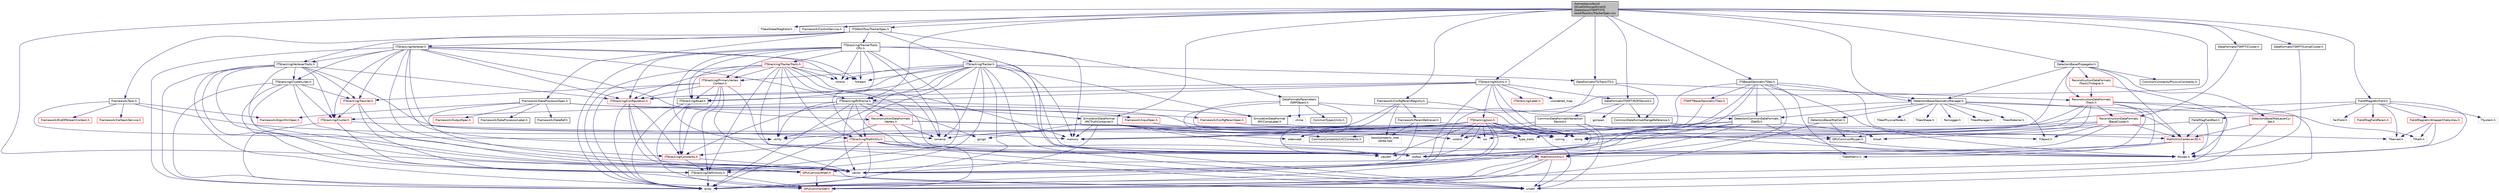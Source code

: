 digraph "/home/travis/build/AliceO2Group/AliceO2/Detectors/ITSMFT/ITS/workflow/src/TrackerSpec.cxx"
{
 // INTERACTIVE_SVG=YES
  bgcolor="transparent";
  edge [fontname="Helvetica",fontsize="10",labelfontname="Helvetica",labelfontsize="10"];
  node [fontname="Helvetica",fontsize="10",shape=record];
  Node0 [label="/home/travis/build\l/AliceO2Group/AliceO2\l/Detectors/ITSMFT/ITS\l/workflow/src/TrackerSpec.cxx",height=0.2,width=0.4,color="black", fillcolor="grey75", style="filled", fontcolor="black"];
  Node0 -> Node1 [color="midnightblue",fontsize="10",style="solid",fontname="Helvetica"];
  Node1 [label="vector",height=0.2,width=0.4,color="grey75"];
  Node0 -> Node2 [color="midnightblue",fontsize="10",style="solid",fontname="Helvetica"];
  Node2 [label="TGeoGlobalMagField.h",height=0.2,width=0.4,color="grey75"];
  Node0 -> Node3 [color="midnightblue",fontsize="10",style="solid",fontname="Helvetica"];
  Node3 [label="Framework/ControlService.h",height=0.2,width=0.4,color="black",URL="$d2/d43/ControlService_8h.html"];
  Node0 -> Node4 [color="midnightblue",fontsize="10",style="solid",fontname="Helvetica"];
  Node4 [label="Framework/ConfigParamRegistry.h",height=0.2,width=0.4,color="black",URL="$de/dc6/ConfigParamRegistry_8h.html"];
  Node4 -> Node5 [color="midnightblue",fontsize="10",style="solid",fontname="Helvetica"];
  Node5 [label="Framework/ParamRetriever.h",height=0.2,width=0.4,color="black",URL="$df/d72/ParamRetriever_8h.html"];
  Node5 -> Node6 [color="midnightblue",fontsize="10",style="solid",fontname="Helvetica"];
  Node6 [label="boost/property_tree\l/ptree.hpp",height=0.2,width=0.4,color="grey75"];
  Node5 -> Node7 [color="midnightblue",fontsize="10",style="solid",fontname="Helvetica"];
  Node7 [label="string",height=0.2,width=0.4,color="grey75"];
  Node5 -> Node1 [color="midnightblue",fontsize="10",style="solid",fontname="Helvetica"];
  Node4 -> Node6 [color="midnightblue",fontsize="10",style="solid",fontname="Helvetica"];
  Node4 -> Node8 [color="midnightblue",fontsize="10",style="solid",fontname="Helvetica"];
  Node8 [label="memory",height=0.2,width=0.4,color="grey75"];
  Node4 -> Node7 [color="midnightblue",fontsize="10",style="solid",fontname="Helvetica"];
  Node4 -> Node9 [color="midnightblue",fontsize="10",style="solid",fontname="Helvetica"];
  Node9 [label="cassert",height=0.2,width=0.4,color="grey75"];
  Node0 -> Node10 [color="midnightblue",fontsize="10",style="solid",fontname="Helvetica"];
  Node10 [label="ITSWorkflow/TrackerSpec.h",height=0.2,width=0.4,color="black",URL="$de/d90/ITSMFT_2ITS_2workflow_2include_2ITSWorkflow_2TrackerSpec_8h.html"];
  Node10 -> Node11 [color="midnightblue",fontsize="10",style="solid",fontname="Helvetica"];
  Node11 [label="DataFormatsParameters\l/GRPObject.h",height=0.2,width=0.4,color="black",URL="$de/d28/GRPObject_8h.html",tooltip="Header of the General Run Parameters object. "];
  Node11 -> Node12 [color="midnightblue",fontsize="10",style="solid",fontname="Helvetica"];
  Node12 [label="Rtypes.h",height=0.2,width=0.4,color="grey75"];
  Node11 -> Node13 [color="midnightblue",fontsize="10",style="solid",fontname="Helvetica"];
  Node13 [label="cstdint",height=0.2,width=0.4,color="grey75"];
  Node11 -> Node14 [color="midnightblue",fontsize="10",style="solid",fontname="Helvetica"];
  Node14 [label="ctime",height=0.2,width=0.4,color="grey75"];
  Node11 -> Node15 [color="midnightblue",fontsize="10",style="solid",fontname="Helvetica"];
  Node15 [label="CommonConstants/LHCConstants.h",height=0.2,width=0.4,color="black",URL="$d4/dc6/LHCConstants_8h.html",tooltip="Header to collect LHC related constants. "];
  Node11 -> Node16 [color="midnightblue",fontsize="10",style="solid",fontname="Helvetica"];
  Node16 [label="CommonTypes/Units.h",height=0.2,width=0.4,color="black",URL="$da/d58/Units_8h.html",tooltip="Header to collect definitions for different units. "];
  Node11 -> Node17 [color="midnightblue",fontsize="10",style="solid",fontname="Helvetica"];
  Node17 [label="DetectorsCommonDataFormats\l/DetID.h",height=0.2,width=0.4,color="black",URL="$d6/d31/DetID_8h.html"];
  Node17 -> Node12 [color="midnightblue",fontsize="10",style="solid",fontname="Helvetica"];
  Node17 -> Node18 [color="midnightblue",fontsize="10",style="solid",fontname="Helvetica"];
  Node18 [label="array",height=0.2,width=0.4,color="grey75"];
  Node17 -> Node19 [color="midnightblue",fontsize="10",style="solid",fontname="Helvetica"];
  Node19 [label="bitset",height=0.2,width=0.4,color="grey75"];
  Node17 -> Node9 [color="midnightblue",fontsize="10",style="solid",fontname="Helvetica"];
  Node17 -> Node13 [color="midnightblue",fontsize="10",style="solid",fontname="Helvetica"];
  Node17 -> Node20 [color="midnightblue",fontsize="10",style="solid",fontname="Helvetica"];
  Node20 [label="type_traits",height=0.2,width=0.4,color="grey75"];
  Node17 -> Node21 [color="midnightblue",fontsize="10",style="solid",fontname="Helvetica"];
  Node21 [label="MathUtils/Utils.h",height=0.2,width=0.4,color="red",URL="$d9/d52/Common_2MathUtils_2include_2MathUtils_2Utils_8h.html"];
  Node21 -> Node18 [color="midnightblue",fontsize="10",style="solid",fontname="Helvetica"];
  Node21 -> Node22 [color="midnightblue",fontsize="10",style="solid",fontname="Helvetica"];
  Node22 [label="cmath",height=0.2,width=0.4,color="grey75"];
  Node21 -> Node23 [color="midnightblue",fontsize="10",style="solid",fontname="Helvetica"];
  Node23 [label="GPUCommonDef.h",height=0.2,width=0.4,color="red",URL="$df/d21/GPUCommonDef_8h.html"];
  Node21 -> Node26 [color="midnightblue",fontsize="10",style="solid",fontname="Helvetica"];
  Node26 [label="GPUCommonMath.h",height=0.2,width=0.4,color="red",URL="$d6/da2/GPUCommonMath_8h.html"];
  Node26 -> Node23 [color="midnightblue",fontsize="10",style="solid",fontname="Helvetica"];
  Node26 -> Node22 [color="midnightblue",fontsize="10",style="solid",fontname="Helvetica"];
  Node10 -> Node29 [color="midnightblue",fontsize="10",style="solid",fontname="Helvetica"];
  Node29 [label="Framework/DataProcessorSpec.h",height=0.2,width=0.4,color="black",URL="$d0/df4/DataProcessorSpec_8h.html"];
  Node29 -> Node30 [color="midnightblue",fontsize="10",style="solid",fontname="Helvetica"];
  Node30 [label="Framework/AlgorithmSpec.h",height=0.2,width=0.4,color="red",URL="$d0/d14/AlgorithmSpec_8h.html"];
  Node29 -> Node148 [color="midnightblue",fontsize="10",style="solid",fontname="Helvetica"];
  Node148 [label="Framework/ConfigParamSpec.h",height=0.2,width=0.4,color="red",URL="$d0/d1c/ConfigParamSpec_8h.html"];
  Node148 -> Node7 [color="midnightblue",fontsize="10",style="solid",fontname="Helvetica"];
  Node29 -> Node152 [color="midnightblue",fontsize="10",style="solid",fontname="Helvetica"];
  Node152 [label="Framework/DataProcessorLabel.h",height=0.2,width=0.4,color="black",URL="$d1/df2/DataProcessorLabel_8h.html"];
  Node29 -> Node33 [color="midnightblue",fontsize="10",style="solid",fontname="Helvetica"];
  Node33 [label="Framework/DataRef.h",height=0.2,width=0.4,color="black",URL="$d5/dfb/DataRef_8h.html"];
  Node29 -> Node85 [color="midnightblue",fontsize="10",style="solid",fontname="Helvetica"];
  Node85 [label="Framework/InputSpec.h",height=0.2,width=0.4,color="red",URL="$d5/d3f/InputSpec_8h.html"];
  Node85 -> Node7 [color="midnightblue",fontsize="10",style="solid",fontname="Helvetica"];
  Node29 -> Node118 [color="midnightblue",fontsize="10",style="solid",fontname="Helvetica"];
  Node118 [label="Framework/OutputSpec.h",height=0.2,width=0.4,color="red",URL="$db/d2d/OutputSpec_8h.html"];
  Node29 -> Node7 [color="midnightblue",fontsize="10",style="solid",fontname="Helvetica"];
  Node29 -> Node1 [color="midnightblue",fontsize="10",style="solid",fontname="Helvetica"];
  Node10 -> Node153 [color="midnightblue",fontsize="10",style="solid",fontname="Helvetica"];
  Node153 [label="Framework/Task.h",height=0.2,width=0.4,color="black",URL="$df/d4f/Task_8h.html"];
  Node153 -> Node30 [color="midnightblue",fontsize="10",style="solid",fontname="Helvetica"];
  Node153 -> Node154 [color="midnightblue",fontsize="10",style="solid",fontname="Helvetica"];
  Node154 [label="Framework/CallbackService.h",height=0.2,width=0.4,color="red",URL="$d9/d7f/CallbackService_8h.html"];
  Node153 -> Node156 [color="midnightblue",fontsize="10",style="solid",fontname="Helvetica"];
  Node156 [label="Framework/EndOfStreamContext.h",height=0.2,width=0.4,color="red",URL="$d0/d77/EndOfStreamContext_8h.html"];
  Node153 -> Node50 [color="midnightblue",fontsize="10",style="solid",fontname="Helvetica"];
  Node50 [label="utility",height=0.2,width=0.4,color="grey75"];
  Node153 -> Node8 [color="midnightblue",fontsize="10",style="solid",fontname="Helvetica"];
  Node10 -> Node157 [color="midnightblue",fontsize="10",style="solid",fontname="Helvetica"];
  Node157 [label="ITStracking/Tracker.h",height=0.2,width=0.4,color="black",URL="$d7/da0/ITSMFT_2ITS_2tracking_2include_2ITStracking_2Tracker_8h.html"];
  Node157 -> Node18 [color="midnightblue",fontsize="10",style="solid",fontname="Helvetica"];
  Node157 -> Node158 [color="midnightblue",fontsize="10",style="solid",fontname="Helvetica"];
  Node158 [label="chrono",height=0.2,width=0.4,color="grey75"];
  Node157 -> Node22 [color="midnightblue",fontsize="10",style="solid",fontname="Helvetica"];
  Node157 -> Node159 [color="midnightblue",fontsize="10",style="solid",fontname="Helvetica"];
  Node159 [label="fstream",height=0.2,width=0.4,color="grey75"];
  Node157 -> Node160 [color="midnightblue",fontsize="10",style="solid",fontname="Helvetica"];
  Node160 [label="iomanip",height=0.2,width=0.4,color="grey75"];
  Node157 -> Node91 [color="midnightblue",fontsize="10",style="solid",fontname="Helvetica"];
  Node91 [label="iosfwd",height=0.2,width=0.4,color="grey75"];
  Node157 -> Node8 [color="midnightblue",fontsize="10",style="solid",fontname="Helvetica"];
  Node157 -> Node50 [color="midnightblue",fontsize="10",style="solid",fontname="Helvetica"];
  Node157 -> Node161 [color="midnightblue",fontsize="10",style="solid",fontname="Helvetica"];
  Node161 [label="ITStracking/Configuration.h",height=0.2,width=0.4,color="red",URL="$d3/d59/Configuration_8h.html"];
  Node161 -> Node18 [color="midnightblue",fontsize="10",style="solid",fontname="Helvetica"];
  Node161 -> Node1 [color="midnightblue",fontsize="10",style="solid",fontname="Helvetica"];
  Node161 -> Node22 [color="midnightblue",fontsize="10",style="solid",fontname="Helvetica"];
  Node161 -> Node162 [color="midnightblue",fontsize="10",style="solid",fontname="Helvetica"];
  Node162 [label="ITStracking/Constants.h",height=0.2,width=0.4,color="red",URL="$d0/d86/Detectors_2ITSMFT_2ITS_2tracking_2include_2ITStracking_2Constants_8h.html"];
  Node162 -> Node1 [color="midnightblue",fontsize="10",style="solid",fontname="Helvetica"];
  Node162 -> Node163 [color="midnightblue",fontsize="10",style="solid",fontname="Helvetica"];
  Node163 [label="ITStracking/Definitions.h",height=0.2,width=0.4,color="black",URL="$df/d3d/Definitions_8h.html"];
  Node163 -> Node18 [color="midnightblue",fontsize="10",style="solid",fontname="Helvetica"];
  Node163 -> Node23 [color="midnightblue",fontsize="10",style="solid",fontname="Helvetica"];
  Node157 -> Node163 [color="midnightblue",fontsize="10",style="solid",fontname="Helvetica"];
  Node157 -> Node164 [color="midnightblue",fontsize="10",style="solid",fontname="Helvetica"];
  Node164 [label="ITStracking/ROframe.h",height=0.2,width=0.4,color="black",URL="$dc/d8d/ITS_2tracking_2include_2ITStracking_2ROframe_8h.html"];
  Node164 -> Node18 [color="midnightblue",fontsize="10",style="solid",fontname="Helvetica"];
  Node164 -> Node1 [color="midnightblue",fontsize="10",style="solid",fontname="Helvetica"];
  Node164 -> Node50 [color="midnightblue",fontsize="10",style="solid",fontname="Helvetica"];
  Node164 -> Node9 [color="midnightblue",fontsize="10",style="solid",fontname="Helvetica"];
  Node164 -> Node62 [color="midnightblue",fontsize="10",style="solid",fontname="Helvetica"];
  Node62 [label="gsl/gsl",height=0.2,width=0.4,color="grey75"];
  Node164 -> Node165 [color="midnightblue",fontsize="10",style="solid",fontname="Helvetica"];
  Node165 [label="ITStracking/Cluster.h",height=0.2,width=0.4,color="red",URL="$da/d7f/Detectors_2ITSMFT_2ITS_2tracking_2include_2ITStracking_2Cluster_8h.html"];
  Node165 -> Node18 [color="midnightblue",fontsize="10",style="solid",fontname="Helvetica"];
  Node165 -> Node163 [color="midnightblue",fontsize="10",style="solid",fontname="Helvetica"];
  Node165 -> Node166 [color="midnightblue",fontsize="10",style="solid",fontname="Helvetica"];
  Node166 [label="ITStracking/MathUtils.h",height=0.2,width=0.4,color="red",URL="$dc/d3e/MathUtils_8h.html"];
  Node166 -> Node18 [color="midnightblue",fontsize="10",style="solid",fontname="Helvetica"];
  Node166 -> Node22 [color="midnightblue",fontsize="10",style="solid",fontname="Helvetica"];
  Node166 -> Node9 [color="midnightblue",fontsize="10",style="solid",fontname="Helvetica"];
  Node166 -> Node21 [color="midnightblue",fontsize="10",style="solid",fontname="Helvetica"];
  Node166 -> Node162 [color="midnightblue",fontsize="10",style="solid",fontname="Helvetica"];
  Node166 -> Node26 [color="midnightblue",fontsize="10",style="solid",fontname="Helvetica"];
  Node166 -> Node23 [color="midnightblue",fontsize="10",style="solid",fontname="Helvetica"];
  Node164 -> Node162 [color="midnightblue",fontsize="10",style="solid",fontname="Helvetica"];
  Node164 -> Node169 [color="midnightblue",fontsize="10",style="solid",fontname="Helvetica"];
  Node169 [label="ReconstructionDataFormats\l/Vertex.h",height=0.2,width=0.4,color="red",URL="$d3/d6f/DataFormats_2Reconstruction_2include_2ReconstructionDataFormats_2Vertex_8h.html"];
  Node169 -> Node170 [color="midnightblue",fontsize="10",style="solid",fontname="Helvetica"];
  Node170 [label="MathUtils/Cartesian3D.h",height=0.2,width=0.4,color="red",URL="$dd/d76/Cartesian3D_8h.html"];
  Node170 -> Node12 [color="midnightblue",fontsize="10",style="solid",fontname="Helvetica"];
  Node170 -> Node176 [color="midnightblue",fontsize="10",style="solid",fontname="Helvetica"];
  Node176 [label="TGeoMatrix.h",height=0.2,width=0.4,color="grey75"];
  Node170 -> Node91 [color="midnightblue",fontsize="10",style="solid",fontname="Helvetica"];
  Node169 -> Node18 [color="midnightblue",fontsize="10",style="solid",fontname="Helvetica"];
  Node169 -> Node160 [color="midnightblue",fontsize="10",style="solid",fontname="Helvetica"];
  Node169 -> Node182 [color="midnightblue",fontsize="10",style="solid",fontname="Helvetica"];
  Node182 [label="ios",height=0.2,width=0.4,color="grey75"];
  Node169 -> Node91 [color="midnightblue",fontsize="10",style="solid",fontname="Helvetica"];
  Node164 -> Node183 [color="midnightblue",fontsize="10",style="solid",fontname="Helvetica"];
  Node183 [label="SimulationDataFormat\l/MCCompLabel.h",height=0.2,width=0.4,color="black",URL="$d7/dcd/MCCompLabel_8h.html"];
  Node183 -> Node181 [color="midnightblue",fontsize="10",style="solid",fontname="Helvetica"];
  Node181 [label="GPUCommonRtypes.h",height=0.2,width=0.4,color="black",URL="$d2/d45/GPUCommonRtypes_8h.html"];
  Node181 -> Node12 [color="midnightblue",fontsize="10",style="solid",fontname="Helvetica"];
  Node164 -> Node184 [color="midnightblue",fontsize="10",style="solid",fontname="Helvetica"];
  Node184 [label="SimulationDataFormat\l/MCTruthContainer.h",height=0.2,width=0.4,color="black",URL="$db/d14/MCTruthContainer_8h.html",tooltip="Definition of a container to keep Monte Carlo truth external to simulation objects. "];
  Node184 -> Node185 [color="midnightblue",fontsize="10",style="solid",fontname="Helvetica"];
  Node185 [label="TNamed.h",height=0.2,width=0.4,color="grey75"];
  Node184 -> Node13 [color="midnightblue",fontsize="10",style="solid",fontname="Helvetica"];
  Node184 -> Node9 [color="midnightblue",fontsize="10",style="solid",fontname="Helvetica"];
  Node184 -> Node76 [color="midnightblue",fontsize="10",style="solid",fontname="Helvetica"];
  Node76 [label="stdexcept",height=0.2,width=0.4,color="grey75"];
  Node184 -> Node62 [color="midnightblue",fontsize="10",style="solid",fontname="Helvetica"];
  Node184 -> Node20 [color="midnightblue",fontsize="10",style="solid",fontname="Helvetica"];
  Node184 -> Node49 [color="midnightblue",fontsize="10",style="solid",fontname="Helvetica"];
  Node49 [label="cstring",height=0.2,width=0.4,color="grey75"];
  Node184 -> Node8 [color="midnightblue",fontsize="10",style="solid",fontname="Helvetica"];
  Node184 -> Node1 [color="midnightblue",fontsize="10",style="solid",fontname="Helvetica"];
  Node157 -> Node166 [color="midnightblue",fontsize="10",style="solid",fontname="Helvetica"];
  Node157 -> Node186 [color="midnightblue",fontsize="10",style="solid",fontname="Helvetica"];
  Node186 [label="ITStracking/PrimaryVertex\lContext.h",height=0.2,width=0.4,color="red",URL="$d3/da9/PrimaryVertexContext_8h.html"];
  Node186 -> Node18 [color="midnightblue",fontsize="10",style="solid",fontname="Helvetica"];
  Node186 -> Node91 [color="midnightblue",fontsize="10",style="solid",fontname="Helvetica"];
  Node186 -> Node1 [color="midnightblue",fontsize="10",style="solid",fontname="Helvetica"];
  Node186 -> Node161 [color="midnightblue",fontsize="10",style="solid",fontname="Helvetica"];
  Node186 -> Node162 [color="midnightblue",fontsize="10",style="solid",fontname="Helvetica"];
  Node186 -> Node163 [color="midnightblue",fontsize="10",style="solid",fontname="Helvetica"];
  Node186 -> Node188 [color="midnightblue",fontsize="10",style="solid",fontname="Helvetica"];
  Node188 [label="ITStracking/Road.h",height=0.2,width=0.4,color="black",URL="$d4/d5a/ITS_2tracking_2include_2ITStracking_2Road_8h.html"];
  Node188 -> Node18 [color="midnightblue",fontsize="10",style="solid",fontname="Helvetica"];
  Node188 -> Node162 [color="midnightblue",fontsize="10",style="solid",fontname="Helvetica"];
  Node188 -> Node23 [color="midnightblue",fontsize="10",style="solid",fontname="Helvetica"];
  Node186 -> Node189 [color="midnightblue",fontsize="10",style="solid",fontname="Helvetica"];
  Node189 [label="ITStracking/Tracklet.h",height=0.2,width=0.4,color="red",URL="$da/dc0/Tracklet_8h.html"];
  Node189 -> Node165 [color="midnightblue",fontsize="10",style="solid",fontname="Helvetica"];
  Node189 -> Node26 [color="midnightblue",fontsize="10",style="solid",fontname="Helvetica"];
  Node189 -> Node23 [color="midnightblue",fontsize="10",style="solid",fontname="Helvetica"];
  Node157 -> Node188 [color="midnightblue",fontsize="10",style="solid",fontname="Helvetica"];
  Node157 -> Node190 [color="midnightblue",fontsize="10",style="solid",fontname="Helvetica"];
  Node190 [label="DataFormatsITS/TrackITS.h",height=0.2,width=0.4,color="black",URL="$d1/d71/TrackITS_8h.html",tooltip="Definition of the ITS track. "];
  Node190 -> Node1 [color="midnightblue",fontsize="10",style="solid",fontname="Helvetica"];
  Node190 -> Node191 [color="midnightblue",fontsize="10",style="solid",fontname="Helvetica"];
  Node191 [label="ReconstructionDataFormats\l/Track.h",height=0.2,width=0.4,color="red",URL="$d7/d8b/DataFormats_2Reconstruction_2include_2ReconstructionDataFormats_2Track_8h.html"];
  Node191 -> Node181 [color="midnightblue",fontsize="10",style="solid",fontname="Helvetica"];
  Node191 -> Node18 [color="midnightblue",fontsize="10",style="solid",fontname="Helvetica"];
  Node191 -> Node22 [color="midnightblue",fontsize="10",style="solid",fontname="Helvetica"];
  Node191 -> Node49 [color="midnightblue",fontsize="10",style="solid",fontname="Helvetica"];
  Node191 -> Node91 [color="midnightblue",fontsize="10",style="solid",fontname="Helvetica"];
  Node191 -> Node193 [color="midnightblue",fontsize="10",style="solid",fontname="Helvetica"];
  Node193 [label="ReconstructionDataFormats\l/BaseCluster.h",height=0.2,width=0.4,color="red",URL="$d4/de2/BaseCluster_8h.html"];
  Node193 -> Node194 [color="midnightblue",fontsize="10",style="solid",fontname="Helvetica"];
  Node194 [label="TObject.h",height=0.2,width=0.4,color="grey75"];
  Node193 -> Node19 [color="midnightblue",fontsize="10",style="solid",fontname="Helvetica"];
  Node193 -> Node160 [color="midnightblue",fontsize="10",style="solid",fontname="Helvetica"];
  Node193 -> Node182 [color="midnightblue",fontsize="10",style="solid",fontname="Helvetica"];
  Node193 -> Node91 [color="midnightblue",fontsize="10",style="solid",fontname="Helvetica"];
  Node193 -> Node170 [color="midnightblue",fontsize="10",style="solid",fontname="Helvetica"];
  Node191 -> Node7 [color="midnightblue",fontsize="10",style="solid",fontname="Helvetica"];
  Node191 -> Node21 [color="midnightblue",fontsize="10",style="solid",fontname="Helvetica"];
  Node190 -> Node198 [color="midnightblue",fontsize="10",style="solid",fontname="Helvetica"];
  Node198 [label="CommonDataFormat/RangeReference.h",height=0.2,width=0.4,color="black",URL="$de/d64/RangeReference_8h.html",tooltip="Class to refer to the 1st entry and N elements of some group in the continuous container. "];
  Node198 -> Node181 [color="midnightblue",fontsize="10",style="solid",fontname="Helvetica"];
  Node157 -> Node183 [color="midnightblue",fontsize="10",style="solid",fontname="Helvetica"];
  Node10 -> Node199 [color="midnightblue",fontsize="10",style="solid",fontname="Helvetica"];
  Node199 [label="ITStracking/TrackerTraits\lCPU.h",height=0.2,width=0.4,color="black",URL="$de/dbc/TrackerTraitsCPU_8h.html"];
  Node199 -> Node18 [color="midnightblue",fontsize="10",style="solid",fontname="Helvetica"];
  Node199 -> Node158 [color="midnightblue",fontsize="10",style="solid",fontname="Helvetica"];
  Node199 -> Node22 [color="midnightblue",fontsize="10",style="solid",fontname="Helvetica"];
  Node199 -> Node159 [color="midnightblue",fontsize="10",style="solid",fontname="Helvetica"];
  Node199 -> Node160 [color="midnightblue",fontsize="10",style="solid",fontname="Helvetica"];
  Node199 -> Node91 [color="midnightblue",fontsize="10",style="solid",fontname="Helvetica"];
  Node199 -> Node8 [color="midnightblue",fontsize="10",style="solid",fontname="Helvetica"];
  Node199 -> Node50 [color="midnightblue",fontsize="10",style="solid",fontname="Helvetica"];
  Node199 -> Node200 [color="midnightblue",fontsize="10",style="solid",fontname="Helvetica"];
  Node200 [label="ITStracking/TrackerTraits.h",height=0.2,width=0.4,color="red",URL="$d2/dee/TrackerTraits_8h.html"];
  Node200 -> Node18 [color="midnightblue",fontsize="10",style="solid",fontname="Helvetica"];
  Node200 -> Node158 [color="midnightblue",fontsize="10",style="solid",fontname="Helvetica"];
  Node200 -> Node22 [color="midnightblue",fontsize="10",style="solid",fontname="Helvetica"];
  Node200 -> Node159 [color="midnightblue",fontsize="10",style="solid",fontname="Helvetica"];
  Node200 -> Node160 [color="midnightblue",fontsize="10",style="solid",fontname="Helvetica"];
  Node200 -> Node91 [color="midnightblue",fontsize="10",style="solid",fontname="Helvetica"];
  Node200 -> Node8 [color="midnightblue",fontsize="10",style="solid",fontname="Helvetica"];
  Node200 -> Node50 [color="midnightblue",fontsize="10",style="solid",fontname="Helvetica"];
  Node200 -> Node161 [color="midnightblue",fontsize="10",style="solid",fontname="Helvetica"];
  Node200 -> Node163 [color="midnightblue",fontsize="10",style="solid",fontname="Helvetica"];
  Node200 -> Node166 [color="midnightblue",fontsize="10",style="solid",fontname="Helvetica"];
  Node200 -> Node186 [color="midnightblue",fontsize="10",style="solid",fontname="Helvetica"];
  Node200 -> Node188 [color="midnightblue",fontsize="10",style="solid",fontname="Helvetica"];
  Node199 -> Node161 [color="midnightblue",fontsize="10",style="solid",fontname="Helvetica"];
  Node199 -> Node163 [color="midnightblue",fontsize="10",style="solid",fontname="Helvetica"];
  Node199 -> Node166 [color="midnightblue",fontsize="10",style="solid",fontname="Helvetica"];
  Node199 -> Node186 [color="midnightblue",fontsize="10",style="solid",fontname="Helvetica"];
  Node199 -> Node188 [color="midnightblue",fontsize="10",style="solid",fontname="Helvetica"];
  Node10 -> Node201 [color="midnightblue",fontsize="10",style="solid",fontname="Helvetica"];
  Node201 [label="ITStracking/Vertexer.h",height=0.2,width=0.4,color="black",URL="$de/d9b/Vertexer_8h.html"];
  Node201 -> Node158 [color="midnightblue",fontsize="10",style="solid",fontname="Helvetica"];
  Node201 -> Node159 [color="midnightblue",fontsize="10",style="solid",fontname="Helvetica"];
  Node201 -> Node160 [color="midnightblue",fontsize="10",style="solid",fontname="Helvetica"];
  Node201 -> Node18 [color="midnightblue",fontsize="10",style="solid",fontname="Helvetica"];
  Node201 -> Node91 [color="midnightblue",fontsize="10",style="solid",fontname="Helvetica"];
  Node201 -> Node164 [color="midnightblue",fontsize="10",style="solid",fontname="Helvetica"];
  Node201 -> Node162 [color="midnightblue",fontsize="10",style="solid",fontname="Helvetica"];
  Node201 -> Node161 [color="midnightblue",fontsize="10",style="solid",fontname="Helvetica"];
  Node201 -> Node202 [color="midnightblue",fontsize="10",style="solid",fontname="Helvetica"];
  Node202 [label="ITStracking/VertexerTraits.h",height=0.2,width=0.4,color="black",URL="$d2/dd6/VertexerTraits_8h.html",tooltip="Class to compute the primary vertex in ITS from tracklets. "];
  Node202 -> Node18 [color="midnightblue",fontsize="10",style="solid",fontname="Helvetica"];
  Node202 -> Node7 [color="midnightblue",fontsize="10",style="solid",fontname="Helvetica"];
  Node202 -> Node1 [color="midnightblue",fontsize="10",style="solid",fontname="Helvetica"];
  Node202 -> Node165 [color="midnightblue",fontsize="10",style="solid",fontname="Helvetica"];
  Node202 -> Node161 [color="midnightblue",fontsize="10",style="solid",fontname="Helvetica"];
  Node202 -> Node203 [color="midnightblue",fontsize="10",style="solid",fontname="Helvetica"];
  Node203 [label="ITStracking/ClusterLines.h",height=0.2,width=0.4,color="black",URL="$df/d50/ClusterLines_8h.html"];
  Node203 -> Node18 [color="midnightblue",fontsize="10",style="solid",fontname="Helvetica"];
  Node203 -> Node1 [color="midnightblue",fontsize="10",style="solid",fontname="Helvetica"];
  Node203 -> Node165 [color="midnightblue",fontsize="10",style="solid",fontname="Helvetica"];
  Node203 -> Node163 [color="midnightblue",fontsize="10",style="solid",fontname="Helvetica"];
  Node203 -> Node189 [color="midnightblue",fontsize="10",style="solid",fontname="Helvetica"];
  Node203 -> Node26 [color="midnightblue",fontsize="10",style="solid",fontname="Helvetica"];
  Node202 -> Node163 [color="midnightblue",fontsize="10",style="solid",fontname="Helvetica"];
  Node202 -> Node189 [color="midnightblue",fontsize="10",style="solid",fontname="Helvetica"];
  Node202 -> Node26 [color="midnightblue",fontsize="10",style="solid",fontname="Helvetica"];
  Node202 -> Node23 [color="midnightblue",fontsize="10",style="solid",fontname="Helvetica"];
  Node201 -> Node169 [color="midnightblue",fontsize="10",style="solid",fontname="Helvetica"];
  Node201 -> Node203 [color="midnightblue",fontsize="10",style="solid",fontname="Helvetica"];
  Node201 -> Node189 [color="midnightblue",fontsize="10",style="solid",fontname="Helvetica"];
  Node201 -> Node165 [color="midnightblue",fontsize="10",style="solid",fontname="Helvetica"];
  Node10 -> Node202 [color="midnightblue",fontsize="10",style="solid",fontname="Helvetica"];
  Node0 -> Node204 [color="midnightblue",fontsize="10",style="solid",fontname="Helvetica"];
  Node204 [label="DataFormatsITSMFT/CompCluster.h",height=0.2,width=0.4,color="black",URL="$df/de4/CompCluster_8h.html",tooltip="Definition of the ITSMFT compact cluster. "];
  Node204 -> Node12 [color="midnightblue",fontsize="10",style="solid",fontname="Helvetica"];
  Node0 -> Node205 [color="midnightblue",fontsize="10",style="solid",fontname="Helvetica"];
  Node205 [label="DataFormatsITSMFT/Cluster.h",height=0.2,width=0.4,color="black",URL="$d1/d62/DataFormats_2Detectors_2ITSMFT_2common_2include_2DataFormatsITSMFT_2Cluster_8h.html"];
  Node205 -> Node193 [color="midnightblue",fontsize="10",style="solid",fontname="Helvetica"];
  Node0 -> Node190 [color="midnightblue",fontsize="10",style="solid",fontname="Helvetica"];
  Node0 -> Node183 [color="midnightblue",fontsize="10",style="solid",fontname="Helvetica"];
  Node0 -> Node184 [color="midnightblue",fontsize="10",style="solid",fontname="Helvetica"];
  Node0 -> Node206 [color="midnightblue",fontsize="10",style="solid",fontname="Helvetica"];
  Node206 [label="DataFormatsITSMFT/ROFRecord.h",height=0.2,width=0.4,color="black",URL="$d0/dc6/ITSMFT_2common_2include_2DataFormatsITSMFT_2ROFRecord_8h.html"];
  Node206 -> Node198 [color="midnightblue",fontsize="10",style="solid",fontname="Helvetica"];
  Node206 -> Node207 [color="midnightblue",fontsize="10",style="solid",fontname="Helvetica"];
  Node207 [label="CommonDataFormat/Interaction\lRecord.h",height=0.2,width=0.4,color="black",URL="$d9/d80/InteractionRecord_8h.html"];
  Node207 -> Node12 [color="midnightblue",fontsize="10",style="solid",fontname="Helvetica"];
  Node207 -> Node91 [color="midnightblue",fontsize="10",style="solid",fontname="Helvetica"];
  Node207 -> Node22 [color="midnightblue",fontsize="10",style="solid",fontname="Helvetica"];
  Node207 -> Node13 [color="midnightblue",fontsize="10",style="solid",fontname="Helvetica"];
  Node207 -> Node15 [color="midnightblue",fontsize="10",style="solid",fontname="Helvetica"];
  Node206 -> Node42 [color="midnightblue",fontsize="10",style="solid",fontname="Helvetica"];
  Node42 [label="gsl/span",height=0.2,width=0.4,color="grey75"];
  Node0 -> Node164 [color="midnightblue",fontsize="10",style="solid",fontname="Helvetica"];
  Node0 -> Node208 [color="midnightblue",fontsize="10",style="solid",fontname="Helvetica"];
  Node208 [label="ITStracking/IOUtils.h",height=0.2,width=0.4,color="black",URL="$da/db1/ITS_2tracking_2include_2ITStracking_2IOUtils_8h.html"];
  Node208 -> Node91 [color="midnightblue",fontsize="10",style="solid",fontname="Helvetica"];
  Node208 -> Node7 [color="midnightblue",fontsize="10",style="solid",fontname="Helvetica"];
  Node208 -> Node51 [color="midnightblue",fontsize="10",style="solid",fontname="Helvetica"];
  Node51 [label="unordered_map",height=0.2,width=0.4,color="grey75"];
  Node208 -> Node1 [color="midnightblue",fontsize="10",style="solid",fontname="Helvetica"];
  Node208 -> Node206 [color="midnightblue",fontsize="10",style="solid",fontname="Helvetica"];
  Node208 -> Node161 [color="midnightblue",fontsize="10",style="solid",fontname="Helvetica"];
  Node208 -> Node164 [color="midnightblue",fontsize="10",style="solid",fontname="Helvetica"];
  Node208 -> Node209 [color="midnightblue",fontsize="10",style="solid",fontname="Helvetica"];
  Node209 [label="ITStracking/json.h",height=0.2,width=0.4,color="red",URL="$d4/d05/json_8h.html"];
  Node209 -> Node9 [color="midnightblue",fontsize="10",style="solid",fontname="Helvetica"];
  Node209 -> Node91 [color="midnightblue",fontsize="10",style="solid",fontname="Helvetica"];
  Node209 -> Node7 [color="midnightblue",fontsize="10",style="solid",fontname="Helvetica"];
  Node209 -> Node50 [color="midnightblue",fontsize="10",style="solid",fontname="Helvetica"];
  Node209 -> Node13 [color="midnightblue",fontsize="10",style="solid",fontname="Helvetica"];
  Node209 -> Node8 [color="midnightblue",fontsize="10",style="solid",fontname="Helvetica"];
  Node209 -> Node1 [color="midnightblue",fontsize="10",style="solid",fontname="Helvetica"];
  Node209 -> Node20 [color="midnightblue",fontsize="10",style="solid",fontname="Helvetica"];
  Node209 -> Node76 [color="midnightblue",fontsize="10",style="solid",fontname="Helvetica"];
  Node209 -> Node18 [color="midnightblue",fontsize="10",style="solid",fontname="Helvetica"];
  Node209 -> Node49 [color="midnightblue",fontsize="10",style="solid",fontname="Helvetica"];
  Node209 -> Node182 [color="midnightblue",fontsize="10",style="solid",fontname="Helvetica"];
  Node209 -> Node160 [color="midnightblue",fontsize="10",style="solid",fontname="Helvetica"];
  Node209 -> Node22 [color="midnightblue",fontsize="10",style="solid",fontname="Helvetica"];
  Node208 -> Node217 [color="midnightblue",fontsize="10",style="solid",fontname="Helvetica"];
  Node217 [label="ITStracking/Label.h",height=0.2,width=0.4,color="red",URL="$d3/dc8/Label_8h.html"];
  Node208 -> Node188 [color="midnightblue",fontsize="10",style="solid",fontname="Helvetica"];
  Node0 -> Node218 [color="midnightblue",fontsize="10",style="solid",fontname="Helvetica"];
  Node218 [label="Field/MagneticField.h",height=0.2,width=0.4,color="black",URL="$db/d4b/MagneticField_8h.html",tooltip="Definition of the MagF class. "];
  Node218 -> Node219 [color="midnightblue",fontsize="10",style="solid",fontname="Helvetica"];
  Node219 [label="FairField.h",height=0.2,width=0.4,color="grey75"];
  Node218 -> Node220 [color="midnightblue",fontsize="10",style="solid",fontname="Helvetica"];
  Node220 [label="Field/MagFieldParam.h",height=0.2,width=0.4,color="red",URL="$d3/d91/MagFieldParam_8h.html",tooltip="Definition of the MagFieldParam: container for ALICE mag. field parameters. "];
  Node218 -> Node223 [color="midnightblue",fontsize="10",style="solid",fontname="Helvetica"];
  Node223 [label="Field/MagneticWrapperChebyshev.h",height=0.2,width=0.4,color="red",URL="$dd/dfb/MagneticWrapperChebyshev_8h.html"];
  Node223 -> Node224 [color="midnightblue",fontsize="10",style="solid",fontname="Helvetica"];
  Node224 [label="TMath.h",height=0.2,width=0.4,color="grey75"];
  Node223 -> Node185 [color="midnightblue",fontsize="10",style="solid",fontname="Helvetica"];
  Node223 -> Node12 [color="midnightblue",fontsize="10",style="solid",fontname="Helvetica"];
  Node218 -> Node227 [color="midnightblue",fontsize="10",style="solid",fontname="Helvetica"];
  Node227 [label="Field/MagFieldFast.h",height=0.2,width=0.4,color="black",URL="$da/df4/MagFieldFast_8h.html",tooltip="Definition of the fast magnetic field parametrization MagFieldFast. "];
  Node227 -> Node12 [color="midnightblue",fontsize="10",style="solid",fontname="Helvetica"];
  Node227 -> Node7 [color="midnightblue",fontsize="10",style="solid",fontname="Helvetica"];
  Node227 -> Node170 [color="midnightblue",fontsize="10",style="solid",fontname="Helvetica"];
  Node218 -> Node228 [color="midnightblue",fontsize="10",style="solid",fontname="Helvetica"];
  Node228 [label="TSystem.h",height=0.2,width=0.4,color="grey75"];
  Node218 -> Node12 [color="midnightblue",fontsize="10",style="solid",fontname="Helvetica"];
  Node218 -> Node185 [color="midnightblue",fontsize="10",style="solid",fontname="Helvetica"];
  Node218 -> Node8 [color="midnightblue",fontsize="10",style="solid",fontname="Helvetica"];
  Node0 -> Node229 [color="midnightblue",fontsize="10",style="solid",fontname="Helvetica"];
  Node229 [label="DetectorsBase/GeometryManager.h",height=0.2,width=0.4,color="black",URL="$db/dcc/Detectors_2Base_2include_2DetectorsBase_2GeometryManager_8h.html"];
  Node229 -> Node230 [color="midnightblue",fontsize="10",style="solid",fontname="Helvetica"];
  Node230 [label="TGeoManager.h",height=0.2,width=0.4,color="grey75"];
  Node229 -> Node231 [color="midnightblue",fontsize="10",style="solid",fontname="Helvetica"];
  Node231 [label="TGeoMaterial.h",height=0.2,width=0.4,color="grey75"];
  Node229 -> Node232 [color="midnightblue",fontsize="10",style="solid",fontname="Helvetica"];
  Node232 [label="TGeoPhysicalNode.h",height=0.2,width=0.4,color="grey75"];
  Node229 -> Node233 [color="midnightblue",fontsize="10",style="solid",fontname="Helvetica"];
  Node233 [label="TGeoShape.h",height=0.2,width=0.4,color="grey75"];
  Node229 -> Node224 [color="midnightblue",fontsize="10",style="solid",fontname="Helvetica"];
  Node229 -> Node194 [color="midnightblue",fontsize="10",style="solid",fontname="Helvetica"];
  Node229 -> Node7 [color="midnightblue",fontsize="10",style="solid",fontname="Helvetica"];
  Node229 -> Node17 [color="midnightblue",fontsize="10",style="solid",fontname="Helvetica"];
  Node229 -> Node234 [color="midnightblue",fontsize="10",style="solid",fontname="Helvetica"];
  Node234 [label="FairLogger.h",height=0.2,width=0.4,color="grey75"];
  Node229 -> Node170 [color="midnightblue",fontsize="10",style="solid",fontname="Helvetica"];
  Node229 -> Node235 [color="midnightblue",fontsize="10",style="solid",fontname="Helvetica"];
  Node235 [label="DetectorsBase/MatCell.h",height=0.2,width=0.4,color="black",URL="$db/dba/MatCell_8h.html",tooltip="Declarations for material properties of the cell (voxel) "];
  Node235 -> Node23 [color="midnightblue",fontsize="10",style="solid",fontname="Helvetica"];
  Node235 -> Node181 [color="midnightblue",fontsize="10",style="solid",fontname="Helvetica"];
  Node0 -> Node236 [color="midnightblue",fontsize="10",style="solid",fontname="Helvetica"];
  Node236 [label="DetectorsBase/Propagator.h",height=0.2,width=0.4,color="black",URL="$d2/df9/Propagator_8h.html"];
  Node236 -> Node7 [color="midnightblue",fontsize="10",style="solid",fontname="Helvetica"];
  Node236 -> Node237 [color="midnightblue",fontsize="10",style="solid",fontname="Helvetica"];
  Node237 [label="CommonConstants/PhysicsConstants.h",height=0.2,width=0.4,color="black",URL="$d3/d9d/PhysicsConstants_8h.html",tooltip="Header to collect physics constants. "];
  Node236 -> Node191 [color="midnightblue",fontsize="10",style="solid",fontname="Helvetica"];
  Node236 -> Node238 [color="midnightblue",fontsize="10",style="solid",fontname="Helvetica"];
  Node238 [label="ReconstructionDataFormats\l/TrackLTIntegral.h",height=0.2,width=0.4,color="red",URL="$d6/db1/TrackLTIntegral_8h.html",tooltip="Track Length and TOF integral. "];
  Node238 -> Node12 [color="midnightblue",fontsize="10",style="solid",fontname="Helvetica"];
  Node238 -> Node191 [color="midnightblue",fontsize="10",style="solid",fontname="Helvetica"];
  Node236 -> Node170 [color="midnightblue",fontsize="10",style="solid",fontname="Helvetica"];
  Node236 -> Node240 [color="midnightblue",fontsize="10",style="solid",fontname="Helvetica"];
  Node240 [label="DetectorsBase/MatLayerCyl\lSet.h",height=0.2,width=0.4,color="red",URL="$d9/da9/MatLayerCylSet_8h.html",tooltip="Declarations for the wrapper for the set of cylindrical material layers. "];
  Node240 -> Node23 [color="midnightblue",fontsize="10",style="solid",fontname="Helvetica"];
  Node240 -> Node170 [color="midnightblue",fontsize="10",style="solid",fontname="Helvetica"];
  Node236 -> Node229 [color="midnightblue",fontsize="10",style="solid",fontname="Helvetica"];
  Node0 -> Node244 [color="midnightblue",fontsize="10",style="solid",fontname="Helvetica"];
  Node244 [label="ITSBase/GeometryTGeo.h",height=0.2,width=0.4,color="black",URL="$df/d9a/ITS_2base_2include_2ITSBase_2GeometryTGeo_8h.html"];
  Node244 -> Node176 [color="midnightblue",fontsize="10",style="solid",fontname="Helvetica"];
  Node244 -> Node194 [color="midnightblue",fontsize="10",style="solid",fontname="Helvetica"];
  Node244 -> Node18 [color="midnightblue",fontsize="10",style="solid",fontname="Helvetica"];
  Node244 -> Node7 [color="midnightblue",fontsize="10",style="solid",fontname="Helvetica"];
  Node244 -> Node1 [color="midnightblue",fontsize="10",style="solid",fontname="Helvetica"];
  Node244 -> Node229 [color="midnightblue",fontsize="10",style="solid",fontname="Helvetica"];
  Node244 -> Node17 [color="midnightblue",fontsize="10",style="solid",fontname="Helvetica"];
  Node244 -> Node245 [color="midnightblue",fontsize="10",style="solid",fontname="Helvetica"];
  Node245 [label="ITSMFTBase/GeometryTGeo.h",height=0.2,width=0.4,color="red",URL="$d0/d2d/common_2base_2include_2ITSMFTBase_2GeometryTGeo_8h.html"];
  Node245 -> Node7 [color="midnightblue",fontsize="10",style="solid",fontname="Helvetica"];
  Node244 -> Node21 [color="midnightblue",fontsize="10",style="solid",fontname="Helvetica"];
  Node244 -> Node12 [color="midnightblue",fontsize="10",style="solid",fontname="Helvetica"];
}
